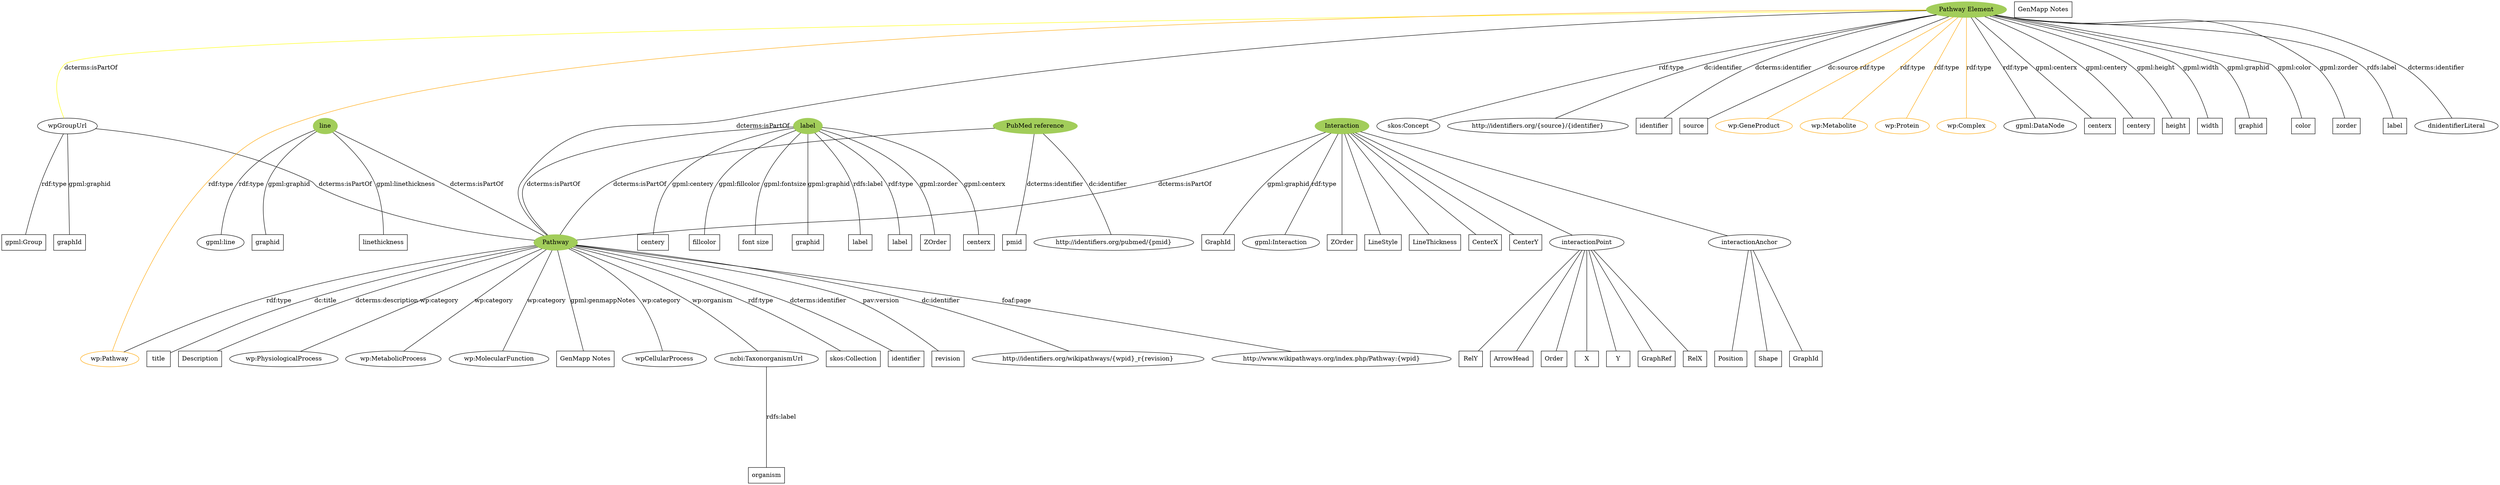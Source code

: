 graph G {

	overlap=false;
	ranksep=3;
	ratio=auto;

  
/* Pathway Concepts */
 
  skosCollection [label="skos:Collection", shape=box, URL="http://en.wikipedia.org/wiki/John de Fries"]


  
  
  wpGroupUrl
  gpmlGroup [label="gpml:Group", shape=box, URL="http://vocabularies.wikipathways.org/gpml#Group"]
  
 
  skosConcept [label="skos:Concept"]

/* Pathway */
 subgraph pathway {
  pathwayUrl [label="Pathway", shape="oval", color=darkolivegreen3, style = filled]
  pathwayIdentifier [label="identifier", shape=box]
  pathwayRevision [label="revision", shape=box]
  pathwayIdentifierIo [label="http://identifiers.org/wikipathways/{wpid}_r{revision}", shape="oval"]
  wpUrl [label="http://www.wikipathways.org/index.php/Pathway:{wpid}", shape="oval"]
  pathwayTitle [label="title", shape=box]
  pathwayDescription [label="Description", shape=box]
  wpPhysiologicalProcess [label="wp:PhysiologicalProcess", shape=oval, URL="http://vocabularies.wikipathways.org/wp#PhysiologicalProcess"]
  wpMetabolicProcess [label="wp:MetabolicProcess", shape=oval, URL="http://vocabularies.wikipathways.org/wp#wpMetabolicProcess"]
  wpMetabolicProcess [label="wp:MetabolicProcess", shape=oval, URL="http://vocabularies.wikipathways.org/wp#MetabolicProcess"]
  wpMolecularFunction [label="wp:MolecularFunction", shape=oval, URL="http://vocabularies.wikipathways.org/wp#MolecularFunction"]
  pathwayGenmappNotes [label="GenMapp Notes", shape=box]
  

   /** Pathway relationships **/
	pathwayUrl  -- wpUrl  [label="foaf:page", URL="http://xmlns.com/foaf/0.1/page"]
	pathwayUrl --  wpPathway [label="rdf:type", URL="http://www.w3.org/1999/02/22-rdf-syntax-ns#type"]
	pathwayUrl --  skosCollection [label="rdf:type", URL="http://www.w3.org/1999/02/22-rdf-syntax-ns#type"]
	pathwayUrl -- pathwayIdentifierIo [label="dc:identifier", URL="http://purl.org/dc/elements/1.1/identifier"]
	pathwayUrl -- pathwayIdentifier [label="dcterms:identifier", URL="http://purl.org/dc/terms/identifier/"]
	pathwayUrl -- pathwayRevision [label="pav:version", URL="http://purl.org/pav/version"]
	pathwayUrl -- pathwayTitle [label="dc:title", URL="http://purl.org/dc/elements/1.1/title"]
	pathwayUrl -- wpPhysiologicalProcess [label="wp:category", URL="http://vocabularies.wikipathways.org/wp#category"]
	pathwayUrl -- wpMetabolicProcess [label="wp:category", URL="http://vocabularies.wikipathways.org/wp#category"]
	pathwayUrl -- wpCellularProcess [label="wp:category", URL="http://vocabularies.wikipathways.org/wp#category" ]
	pathwayUrl -- wpMolecularFunction [label="wp:category", URL="http://vocabularies.wikipathways.org/wp#category"]
	pathwayUrl -- pathwayDescription [label="dcterms:description", URL="http://purl.org/dc/terms/description"]	
	pathwayUrl -- pathwayGenmappNotes [label="gpml:genmappNotes", URL="http://vocabularies.wikipathways.org/gpml#genmappNotes"]
  
}
/* Datanodes */

  rdfDataNodeUrl  [label="Pathway Element", shape="oval", color=darkolivegreen3, style = filled]
  dnidentifiersIO [label="http://identifiers.org/{source}/{identifier}", shape=oval]
  dnIdentifier [label="identifier", shape=box]
  dnDatasource [label="source", shape=box]
  wpGeneProduct [label="wp:GeneProduct", shape=oval, URL="http://vocabularies.wikipathways.org/wp#GeneProduct", color=orange]
  wpMetabolite [label="wp:Metabolite", shape=oval, URL="http://vocabularies.wikipathways.org/wp#Metabolite", color=orange]
  wpPathway [label="wp:Pathway", shape=oval, URL="http://vocabularies.wikipathways.org/wp#Pathway", color=orange]
  wpProtein [label="wp:Protein", shape=oval, URL="http://vocabularies.wikipathways.org/wp#Protein", color=orange]
  wpComplex [label="wp:Complex", shape=oval, URL="http://vocabularies.wikipathways.org/wp#Complex", color=orange]
  gpmlDataNode [label="gpml:DataNode"]
  dnGenmappNotes [label="GenMapp Notes", shape=box]
  dncenterx  [label="centerx", shape=box]
  dncentery  [label="centery", shape=box]
  dnheight   [label="height", shape=box]
  dnwidth    [label="width", shape=box]
  dngraphid  [label="graphid", shape=box]
  dncolor    [label="color", shape=box]
  dnzorder  [label="zorder", shape=box]
  dnlabel  [label="label", shape=box]

   /** Datanodes relationships **/
	rdfDataNodeUrl -- dnidentifiersIO [label="dc:identifier", URL="http://purl.org/dc/elements/1.1/identifier"]
	rdfDataNodeUrl -- dnIdentifier [label="dcterms:identifier", URL="http://purl.org/dc/terms/identifier"]
	rdfDataNodeUrl -- dnDatasource [label="dc:source", URL="http://purl.org/dc/elements/1.1/source"]
	rdfDataNodeUrl -- wpGeneProduct [label="rdf:type", URL="http://www.w3.org/1999/02/22-rdf-syntax-ns#type", color=orange]
	rdfDataNodeUrl -- wpMetabolite [label="rdf:type", URL="http://www.w3.org/1999/02/22-rdf-syntax-ns#type", color=orange]
	rdfDataNodeUrl -- wpPathway [label="rdf:type", URL="http://www.w3.org/1999/02/22-rdf-syntax-ns#type", color=orange]
	rdfDataNodeUrl -- wpProtein [label="rdf:type", URL="http://www.w3.org/1999/02/22-rdf-syntax-ns#type", color=orange]
	rdfDataNodeUrl -- wpComplex [label="rdf:type", URL="http://www.w3.org/1999/02/22-rdf-syntax-ns#type", color=orange]
	rdfDataNodeUrl -- pathwayUrl [label="dcterms:isPartOf", URL="http://purl.org/dc/terms/isPartOf"]
	rdfDataNodeUrl --  wpGroupUrl [label="dcterms:isPartOf", URL="http://purl.org/dc/terms/isPartOf", color=yellow]
	rdfDataNodeUrl -- gpmlDataNode [label="rdf:type", URL="http://www.w3.org/1999/02/22-rdf-syntax-ns#type"]
	rdfDataNodeUrl -- skosConcept [label="rdf:type", URL="http://www.w3.org/1999/02/22-rdf-syntax-ns#type"]
	rdfDataNodeUrl -- dnlabel [label="rdfs:label", URL="http://www.w3.org/2000/01/rdf-schema#label"]

	rdfDataNodeUrl -- dnidentifierLiteral [label="dcterms:identifier", URL="http://purl.org/dc/terms/identifier/"]
	rdfDataNodeUrl -- dncenterx [label="gpml:centerx", URL="http://vocabularies.wikipathways.org/gpml#centerx"]
	rdfDataNodeUrl -- dncentery [label="gpml:centery", URL="http://vocabularies.wikipathways.org/gpml#centery"]
	rdfDataNodeUrl -- dnheight [label="gpml:height", URL="http://vocabularies.wikipathways.org/gpml#height"]
	rdfDataNodeUrl -- dnwidth [label="gpml:width", URL="http://vocabularies.wikipathways.org/gpml#width"]
	rdfDataNodeUrl -- dngraphid [label="gpml:graphid", URL="http://vocabularies.wikipathways.org/gpml#graphid"]
	rdfDataNodeUrl -- dncolor [label="gpml:color", URL="http://vocabularies.wikipathways.org/gpml#color"]
	rdfDataNodeUrl -- dnzorder [label="gpml:zorder", URL="http://vocabularies.wikipathways.org/gpml#zorder"]

 /* Groups */
 wpGroupUrl
 gpmlGroup [label="gpml:Group", shape=box, URL="http://vocabularies.wikipathways.org/gpml#Group"]
 groupGraphId [label="graphId", shape=box]
	wpGroupUrl -- gpmlGroup [label="rdf:type", URL="http://www.w3.org/1999/02/22-rdf-syntax-ns#type"]
	wpGroupUrl --  groupGraphId [label="gpml:graphid", URL="http://vocabularies.wikipathways.org/gpml#graphid"]
	wpGroupUrl --  pathwayUrl [label="dcterms:isPartOf", URL="http://purl.org/dc/terms/isPartOf"]
	
/* Lines */
  rdfLineUrl [label="PubMed reference", shape = "oval", color=darkolivegreen3, style = filled]
  gpmlline [label="gpml:line"]
  rdfLineUrl [label="line"]
  linegraphid  [label="graphid", shape=box]
  lineThickness [label="linethickness", shape=box]

/* Labels */
    rdfLabelUrl [label="label", shape = "oval", color=darkolivegreen3, style = filled]
	labelgraphid  [label="graphid", shape=box]
	labellabel  [label="label", shape=box]
	typelabel  [label="label", shape=box]
	labelzorder  [label="ZOrder", shape=box]
	labelcenterx  [label="centerx", shape=box]
	labelcentery  [label="centery", shape=box]
	labelfillcolor  [label="fillcolor", shape=box]
	labelfontsize  [label="font size", shape=box]
subgraph pubmed {
/* Pubmed references */
  pubmedReference [label="PubMed reference", shape = "oval", color=darkolivegreen3, style = filled]
  pmid  [label="pmid", shape=box]
  pmidio [label="http://identifiers.org/pubmed/{pmid}", shape="oval"]
  pubmedReference -- pmidio [label="dc:identifier"]
  pubmedReference -- pmid [label="dcterms:identifier"]
  }

/* tqxonomy */

organismLiteral  [label="organism", shape=box]
ncbiTaxonorganismUrl [label="ncbi:TaxonorganismUrl", shape=oval, URL="http://purl.obolibrary.org/obo/NCBITaxon_{taxonId}"]
ncbiTaxonorganismUrl --  organismLiteral [label="rdfs:label", URL="http://www.w3.org/2000/01/rdf-schema#label"]
pathwayUrl --  ncbiTaxonorganismUrl [label="wp:organism", URL="http://vocabularies.wikipathways.org/wp#organism"]

/* Interactions */
interactionUrl [label="Interaction", shape = "oval", color=darkolivegreen3, style = filled]
interactionGraphId [label="GraphId", shape=box]
gpmlInteraction [label="gpml:Interaction"]
interactionZorder [label="ZOrder", shape=box]
interactionLineStyle [label="LineStyle", shape=box]
interactionLineThickness [label="LineThickness", shape=box]
interactionCenterX [label="CenterX", shape=box]
interactionCenterY [label="CenterY", shape=box]
interactionPoint 
interactionPointOrder [label="Order", shape=box]
interactionPointX [label="X", shape=box]
interactionPointY [label="Y", shape=box]
interactionPointGraphRef [label="GraphRef", shape=box]
interactionPointRelX [label="RelX", shape=box]
interactionPointRelY [label="RelY", shape=box]
interactionPointArrowHead [label="ArrowHead", shape=box]
interactionAnchor 
interactionAnchorPosition [label="Position", shape=box]
interactionAnchorShape [label="Shape", shape=box]
interactionAnchorGraphId [label="GraphId", shape=box]


interactionUrl -- pathwayUrl [label="dcterms:isPartOf", URL="http://purl.org/dc/terms/isPartOf"]
interactionUrl -- interactionGraphId [label="gpml:graphid", URL="http://vocabularies.wikipathways.org/gpml#graphid"]
interactionUrl -- gpmlInteraction [label="rdf:type", URL="http://www.w3.org/1999/02/22-rdf-syntax-ns#type"]
interactionUrl -- interactionZorder
interactionUrl -- interactionLineStyle
interactionUrl -- interactionLineThickness
interactionUrl -- interactionCenterX
interactionUrl -- interactionCenterY
interactionUrl -- interactionPoint
interactionPoint -- interactionPointOrder
interactionPoint -- interactionPointX
interactionPoint -- interactionPointY
interactionPoint -- interactionPointGraphRef
interactionPoint -- interactionPointRelX
interactionPoint -- interactionPointRelY
interactionPoint -- interactionPointArrowHead
interactionUrl -- interactionAnchor
interactionAnchor -- interactionAnchorPosition
interactionAnchor -- interactionAnchorShape
interactionAnchor -- interactionAnchorGraphId

/*	relationships */


	rdfLineUrl -- linegraphid [label="gpml:graphid", URL="http://vocabularies.wikipathways.org/gpml#graphid"]
	rdfLineUrl -- gpmlline [label="rdf:type", URL="http://www.w3.org/1999/02/22-rdf-syntax-ns#type"]
    rdfLineUrl -- pathwayUrl [label="dcterms:isPartOf", URL="http://purl.org/dc/terms/isPartOf"]
    rdfLineUrl -- lineThickness [label="gpml:linethickness", URL="http://vocabularies.wikipathways.org/gpml#linethickness"]

	pubmedReference -- pathwayUrl [label="dcterms:isPartOf", URL="http://purl.org/dc/terms/isPartOf"]
	
	rdfLabelUrl -- pathwayUrl [label="dcterms:isPartOf", URL="http://purl.org/dc/terms/isPartOf"]
	rdfLabelUrl -- labelgraphid [label="gpml:graphid", URL="http://vocabularies.wikipathways.org/gpml#graphid"]
	rdfLabelUrl -- labellabel [label="rdfs:label", URL="http://www.w3.org/2000/01/rdf-schema#label"]
	rdfLabelUrl -- typelabel [label="rdf:type", URL="http://www.w3.org/1999/02/22-rdf-syntax-ns#type"]
	rdfLabelUrl -- labelzorder [label="gpml:zorder", URL="http://vocabularies.wikipathways.org/gpml#zorder"]
	rdfLabelUrl -- labelcenterx [label="gpml:centerx", URL="http://vocabularies.wikipathways.org/gpml#centerx"]
	rdfLabelUrl -- labelcentery [label="gpml:centery", URL="http://vocabularies.wikipathways.org/gpml#centery"]
	rdfLabelUrl -- labelfillcolor [label="gpml:fillcolor", URL="http://vocabularies.wikipathways.org/gpml#fillcolor"]
	rdfLabelUrl -- labelfontsize [label="gpml:fontsize", URL="http://vocabularies.wikipathways.org/gpml#fontsize"]
	

 /* ranks */

}
